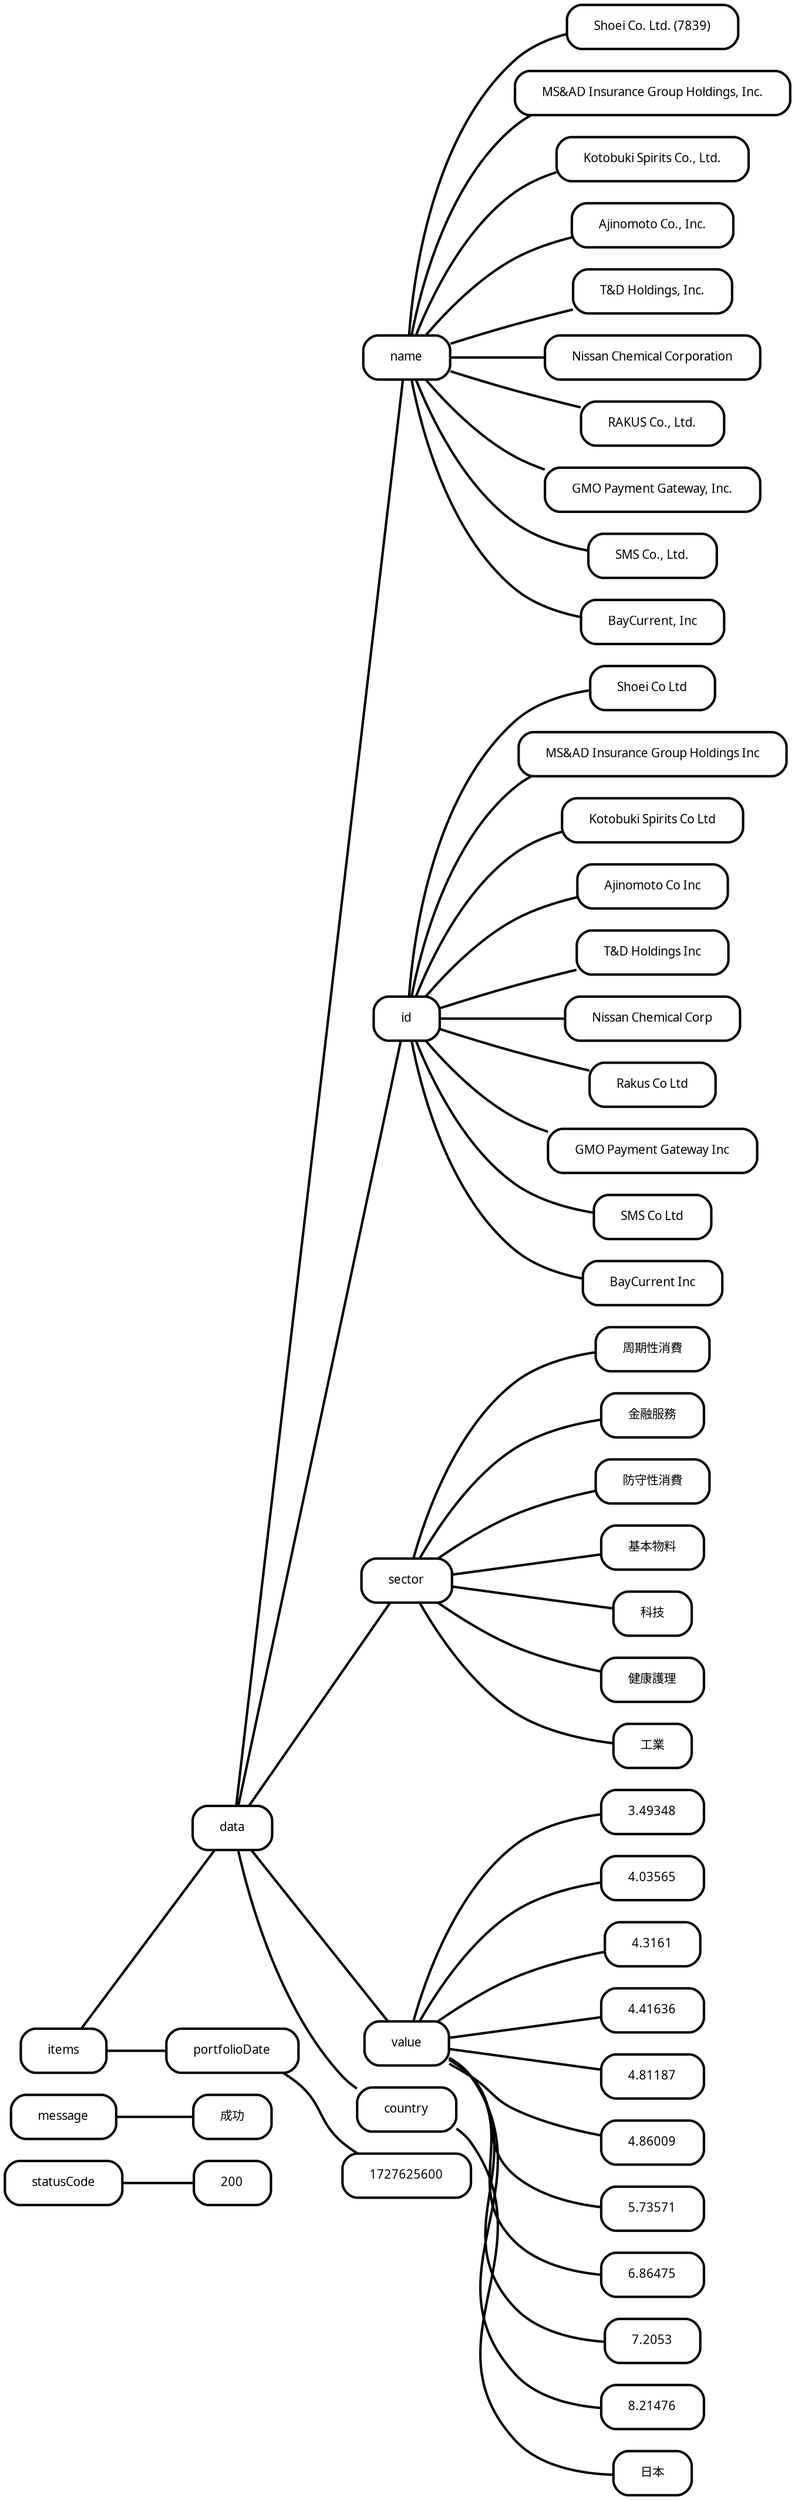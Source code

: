 digraph {
rankdir=LR;
"0__statusCode" [label=statusCode, fontname="Fira Mono", fontsize=10, margin="0.3,0.1", fillcolor="#fafafa", penwidth=2.0, style=rounded, shape=rounded];
"0__statusCode__200" [label=200, fontname="Fira Mono", fontsize=10, margin="0.3,0.1", fillcolor="#fafafa", penwidth=2.0, style=rounded, shape=rounded];
"0__message" [label=message, fontname="Fira Mono", fontsize=10, margin="0.3,0.1", fillcolor="#fafafa", penwidth=2.0, style=rounded, shape=rounded];
"0__message__成功" [label=成功, fontname="Fira Mono", fontsize=10, margin="0.3,0.1", fillcolor="#fafafa", penwidth=2.0, style=rounded, shape=rounded];
"0__items" [label=items, fontname="Fira Mono", fontsize=10, margin="0.3,0.1", fillcolor="#fafafa", penwidth=2.0, style=rounded, shape=rounded];
"0__items__data" [label=data, fontname="Fira Mono", fontsize=10, margin="0.3,0.1", fillcolor="#fafafa", penwidth=2.0, style=rounded, shape=rounded];
"0__items__portfolioDate" [label=portfolioDate, fontname="Fira Mono", fontsize=10, margin="0.3,0.1", fillcolor="#fafafa", penwidth=2.0, style=rounded, shape=rounded];
"0__items__portfolioDate__1727625600" [label=1727625600, fontname="Fira Mono", fontsize=10, margin="0.3,0.1", fillcolor="#fafafa", penwidth=2.0, style=rounded, shape=rounded];
"0__items__data__name" [label=name, fontname="Fira Mono", fontsize=10, margin="0.3,0.1", fillcolor="#fafafa", penwidth=2.0, style=rounded, shape=rounded];
"0__items__data__name__Shoei Co. Ltd. (7839)" [label="Shoei Co. Ltd. (7839)", fontname="Fira Mono", fontsize=10, margin="0.3,0.1", fillcolor="#fafafa", penwidth=2.0, style=rounded, shape=rounded];
"0__items__data__id" [label=id, fontname="Fira Mono", fontsize=10, margin="0.3,0.1", fillcolor="#fafafa", penwidth=2.0, style=rounded, shape=rounded];
"0__items__data__id__Shoei Co Ltd" [label="Shoei Co Ltd", fontname="Fira Mono", fontsize=10, margin="0.3,0.1", fillcolor="#fafafa", penwidth=2.0, style=rounded, shape=rounded];
"0__items__data__sector" [label=sector, fontname="Fira Mono", fontsize=10, margin="0.3,0.1", fillcolor="#fafafa", penwidth=2.0, style=rounded, shape=rounded];
"0__items__data__sector__周期性消費" [label=周期性消費, fontname="Fira Mono", fontsize=10, margin="0.3,0.1", fillcolor="#fafafa", penwidth=2.0, style=rounded, shape=rounded];
"0__items__data__value" [label=value, fontname="Fira Mono", fontsize=10, margin="0.3,0.1", fillcolor="#fafafa", penwidth=2.0, style=rounded, shape=rounded];
"0__items__data__value__3.49348" [label=3.49348, fontname="Fira Mono", fontsize=10, margin="0.3,0.1", fillcolor="#fafafa", penwidth=2.0, style=rounded, shape=rounded];
"0__items__data__country" [label=country, fontname="Fira Mono", fontsize=10, margin="0.3,0.1", fillcolor="#fafafa", penwidth=2.0, style=rounded, shape=rounded];
"0__items__data__country__日本" [label=日本, fontname="Fira Mono", fontsize=10, margin="0.3,0.1", fillcolor="#fafafa", penwidth=2.0, style=rounded, shape=rounded];
"0__items__data__name__MS&AD Insurance Group Holdings, Inc." [label="MS&AD Insurance Group Holdings, Inc.", fontname="Fira Mono", fontsize=10, margin="0.3,0.1", fillcolor="#fafafa", penwidth=2.0, style=rounded, shape=rounded];
"0__items__data__id__MS&AD Insurance Group Holdings Inc" [label="MS&AD Insurance Group Holdings Inc", fontname="Fira Mono", fontsize=10, margin="0.3,0.1", fillcolor="#fafafa", penwidth=2.0, style=rounded, shape=rounded];
"0__items__data__sector__金融服務" [label=金融服務, fontname="Fira Mono", fontsize=10, margin="0.3,0.1", fillcolor="#fafafa", penwidth=2.0, style=rounded, shape=rounded];
"0__items__data__value__4.03565" [label=4.03565, fontname="Fira Mono", fontsize=10, margin="0.3,0.1", fillcolor="#fafafa", penwidth=2.0, style=rounded, shape=rounded];
"0__items__data__name__Kotobuki Spirits Co., Ltd." [label="Kotobuki Spirits Co., Ltd.", fontname="Fira Mono", fontsize=10, margin="0.3,0.1", fillcolor="#fafafa", penwidth=2.0, style=rounded, shape=rounded];
"0__items__data__id__Kotobuki Spirits Co Ltd" [label="Kotobuki Spirits Co Ltd", fontname="Fira Mono", fontsize=10, margin="0.3,0.1", fillcolor="#fafafa", penwidth=2.0, style=rounded, shape=rounded];
"0__items__data__sector__防守性消費" [label=防守性消費, fontname="Fira Mono", fontsize=10, margin="0.3,0.1", fillcolor="#fafafa", penwidth=2.0, style=rounded, shape=rounded];
"0__items__data__value__4.3161" [label=4.3161, fontname="Fira Mono", fontsize=10, margin="0.3,0.1", fillcolor="#fafafa", penwidth=2.0, style=rounded, shape=rounded];
"0__items__data__name__Ajinomoto Co., Inc." [label="Ajinomoto Co., Inc.", fontname="Fira Mono", fontsize=10, margin="0.3,0.1", fillcolor="#fafafa", penwidth=2.0, style=rounded, shape=rounded];
"0__items__data__id__Ajinomoto Co Inc" [label="Ajinomoto Co Inc", fontname="Fira Mono", fontsize=10, margin="0.3,0.1", fillcolor="#fafafa", penwidth=2.0, style=rounded, shape=rounded];
"0__items__data__value__4.41636" [label=4.41636, fontname="Fira Mono", fontsize=10, margin="0.3,0.1", fillcolor="#fafafa", penwidth=2.0, style=rounded, shape=rounded];
"0__items__data__name__T&D Holdings, Inc." [label="T&D Holdings, Inc.", fontname="Fira Mono", fontsize=10, margin="0.3,0.1", fillcolor="#fafafa", penwidth=2.0, style=rounded, shape=rounded];
"0__items__data__id__T&D Holdings Inc" [label="T&D Holdings Inc", fontname="Fira Mono", fontsize=10, margin="0.3,0.1", fillcolor="#fafafa", penwidth=2.0, style=rounded, shape=rounded];
"0__items__data__value__4.81187" [label=4.81187, fontname="Fira Mono", fontsize=10, margin="0.3,0.1", fillcolor="#fafafa", penwidth=2.0, style=rounded, shape=rounded];
"0__items__data__name__Nissan Chemical Corporation" [label="Nissan Chemical Corporation", fontname="Fira Mono", fontsize=10, margin="0.3,0.1", fillcolor="#fafafa", penwidth=2.0, style=rounded, shape=rounded];
"0__items__data__id__Nissan Chemical Corp" [label="Nissan Chemical Corp", fontname="Fira Mono", fontsize=10, margin="0.3,0.1", fillcolor="#fafafa", penwidth=2.0, style=rounded, shape=rounded];
"0__items__data__sector__基本物料" [label=基本物料, fontname="Fira Mono", fontsize=10, margin="0.3,0.1", fillcolor="#fafafa", penwidth=2.0, style=rounded, shape=rounded];
"0__items__data__value__4.86009" [label=4.86009, fontname="Fira Mono", fontsize=10, margin="0.3,0.1", fillcolor="#fafafa", penwidth=2.0, style=rounded, shape=rounded];
"0__items__data__name__RAKUS Co., Ltd." [label="RAKUS Co., Ltd.", fontname="Fira Mono", fontsize=10, margin="0.3,0.1", fillcolor="#fafafa", penwidth=2.0, style=rounded, shape=rounded];
"0__items__data__id__Rakus Co Ltd" [label="Rakus Co Ltd", fontname="Fira Mono", fontsize=10, margin="0.3,0.1", fillcolor="#fafafa", penwidth=2.0, style=rounded, shape=rounded];
"0__items__data__sector__科技" [label=科技, fontname="Fira Mono", fontsize=10, margin="0.3,0.1", fillcolor="#fafafa", penwidth=2.0, style=rounded, shape=rounded];
"0__items__data__value__5.73571" [label=5.73571, fontname="Fira Mono", fontsize=10, margin="0.3,0.1", fillcolor="#fafafa", penwidth=2.0, style=rounded, shape=rounded];
"0__items__data__name__GMO Payment Gateway, Inc." [label="GMO Payment Gateway, Inc.", fontname="Fira Mono", fontsize=10, margin="0.3,0.1", fillcolor="#fafafa", penwidth=2.0, style=rounded, shape=rounded];
"0__items__data__id__GMO Payment Gateway Inc" [label="GMO Payment Gateway Inc", fontname="Fira Mono", fontsize=10, margin="0.3,0.1", fillcolor="#fafafa", penwidth=2.0, style=rounded, shape=rounded];
"0__items__data__value__6.86475" [label=6.86475, fontname="Fira Mono", fontsize=10, margin="0.3,0.1", fillcolor="#fafafa", penwidth=2.0, style=rounded, shape=rounded];
"0__items__data__name__SMS Co., Ltd." [label="SMS Co., Ltd.", fontname="Fira Mono", fontsize=10, margin="0.3,0.1", fillcolor="#fafafa", penwidth=2.0, style=rounded, shape=rounded];
"0__items__data__id__SMS Co Ltd" [label="SMS Co Ltd", fontname="Fira Mono", fontsize=10, margin="0.3,0.1", fillcolor="#fafafa", penwidth=2.0, style=rounded, shape=rounded];
"0__items__data__sector__健康護理" [label=健康護理, fontname="Fira Mono", fontsize=10, margin="0.3,0.1", fillcolor="#fafafa", penwidth=2.0, style=rounded, shape=rounded];
"0__items__data__value__7.2053" [label=7.2053, fontname="Fira Mono", fontsize=10, margin="0.3,0.1", fillcolor="#fafafa", penwidth=2.0, style=rounded, shape=rounded];
"0__items__data__name__BayCurrent, Inc" [label="BayCurrent, Inc", fontname="Fira Mono", fontsize=10, margin="0.3,0.1", fillcolor="#fafafa", penwidth=2.0, style=rounded, shape=rounded];
"0__items__data__id__BayCurrent Inc" [label="BayCurrent Inc", fontname="Fira Mono", fontsize=10, margin="0.3,0.1", fillcolor="#fafafa", penwidth=2.0, style=rounded, shape=rounded];
"0__items__data__sector__工業" [label=工業, fontname="Fira Mono", fontsize=10, margin="0.3,0.1", fillcolor="#fafafa", penwidth=2.0, style=rounded, shape=rounded];
"0__items__data__value__8.21476" [label=8.21476, fontname="Fira Mono", fontsize=10, margin="0.3,0.1", fillcolor="#fafafa", penwidth=2.0, style=rounded, shape=rounded];
"0__statusCode" -> "0__statusCode__200" [key=0, arrowhead=none, penwidth=2.0];
"0__message" -> "0__message__成功" [key=0, arrowhead=none, penwidth=2.0];
"0__items" -> "0__items__data" [key=0, arrowhead=none, penwidth=2.0];
"0__items" -> "0__items__portfolioDate" [key=0, arrowhead=none, penwidth=2.0];
"0__items__data" -> "0__items__data__name" [key=0, arrowhead=none, penwidth=2.0];
"0__items__data" -> "0__items__data__id" [key=0, arrowhead=none, penwidth=2.0];
"0__items__data" -> "0__items__data__sector" [key=0, arrowhead=none, penwidth=2.0];
"0__items__data" -> "0__items__data__value" [key=0, arrowhead=none, penwidth=2.0];
"0__items__data" -> "0__items__data__country" [key=0, arrowhead=none, penwidth=2.0];
"0__items__portfolioDate" -> "0__items__portfolioDate__1727625600" [key=0, arrowhead=none, penwidth=2.0];
"0__items__data__name" -> "0__items__data__name__Shoei Co. Ltd. (7839)" [key=0, arrowhead=none, penwidth=2.0];
"0__items__data__name" -> "0__items__data__name__MS&AD Insurance Group Holdings, Inc." [key=0, arrowhead=none, penwidth=2.0];
"0__items__data__name" -> "0__items__data__name__Kotobuki Spirits Co., Ltd." [key=0, arrowhead=none, penwidth=2.0];
"0__items__data__name" -> "0__items__data__name__Ajinomoto Co., Inc." [key=0, arrowhead=none, penwidth=2.0];
"0__items__data__name" -> "0__items__data__name__T&D Holdings, Inc." [key=0, arrowhead=none, penwidth=2.0];
"0__items__data__name" -> "0__items__data__name__Nissan Chemical Corporation" [key=0, arrowhead=none, penwidth=2.0];
"0__items__data__name" -> "0__items__data__name__RAKUS Co., Ltd." [key=0, arrowhead=none, penwidth=2.0];
"0__items__data__name" -> "0__items__data__name__GMO Payment Gateway, Inc." [key=0, arrowhead=none, penwidth=2.0];
"0__items__data__name" -> "0__items__data__name__SMS Co., Ltd." [key=0, arrowhead=none, penwidth=2.0];
"0__items__data__name" -> "0__items__data__name__BayCurrent, Inc" [key=0, arrowhead=none, penwidth=2.0];
"0__items__data__id" -> "0__items__data__id__Shoei Co Ltd" [key=0, arrowhead=none, penwidth=2.0];
"0__items__data__id" -> "0__items__data__id__MS&AD Insurance Group Holdings Inc" [key=0, arrowhead=none, penwidth=2.0];
"0__items__data__id" -> "0__items__data__id__Kotobuki Spirits Co Ltd" [key=0, arrowhead=none, penwidth=2.0];
"0__items__data__id" -> "0__items__data__id__Ajinomoto Co Inc" [key=0, arrowhead=none, penwidth=2.0];
"0__items__data__id" -> "0__items__data__id__T&D Holdings Inc" [key=0, arrowhead=none, penwidth=2.0];
"0__items__data__id" -> "0__items__data__id__Nissan Chemical Corp" [key=0, arrowhead=none, penwidth=2.0];
"0__items__data__id" -> "0__items__data__id__Rakus Co Ltd" [key=0, arrowhead=none, penwidth=2.0];
"0__items__data__id" -> "0__items__data__id__GMO Payment Gateway Inc" [key=0, arrowhead=none, penwidth=2.0];
"0__items__data__id" -> "0__items__data__id__SMS Co Ltd" [key=0, arrowhead=none, penwidth=2.0];
"0__items__data__id" -> "0__items__data__id__BayCurrent Inc" [key=0, arrowhead=none, penwidth=2.0];
"0__items__data__sector" -> "0__items__data__sector__周期性消費" [key=0, arrowhead=none, penwidth=2.0];
"0__items__data__sector" -> "0__items__data__sector__金融服務" [key=0, arrowhead=none, penwidth=2.0];
"0__items__data__sector" -> "0__items__data__sector__防守性消費" [key=0, arrowhead=none, penwidth=2.0];
"0__items__data__sector" -> "0__items__data__sector__基本物料" [key=0, arrowhead=none, penwidth=2.0];
"0__items__data__sector" -> "0__items__data__sector__科技" [key=0, arrowhead=none, penwidth=2.0];
"0__items__data__sector" -> "0__items__data__sector__健康護理" [key=0, arrowhead=none, penwidth=2.0];
"0__items__data__sector" -> "0__items__data__sector__工業" [key=0, arrowhead=none, penwidth=2.0];
"0__items__data__value" -> "0__items__data__value__3.49348" [key=0, arrowhead=none, penwidth=2.0];
"0__items__data__value" -> "0__items__data__value__4.03565" [key=0, arrowhead=none, penwidth=2.0];
"0__items__data__value" -> "0__items__data__value__4.3161" [key=0, arrowhead=none, penwidth=2.0];
"0__items__data__value" -> "0__items__data__value__4.41636" [key=0, arrowhead=none, penwidth=2.0];
"0__items__data__value" -> "0__items__data__value__4.81187" [key=0, arrowhead=none, penwidth=2.0];
"0__items__data__value" -> "0__items__data__value__4.86009" [key=0, arrowhead=none, penwidth=2.0];
"0__items__data__value" -> "0__items__data__value__5.73571" [key=0, arrowhead=none, penwidth=2.0];
"0__items__data__value" -> "0__items__data__value__6.86475" [key=0, arrowhead=none, penwidth=2.0];
"0__items__data__value" -> "0__items__data__value__7.2053" [key=0, arrowhead=none, penwidth=2.0];
"0__items__data__value" -> "0__items__data__value__8.21476" [key=0, arrowhead=none, penwidth=2.0];
"0__items__data__country" -> "0__items__data__country__日本" [key=0, arrowhead=none, penwidth=2.0];
}
